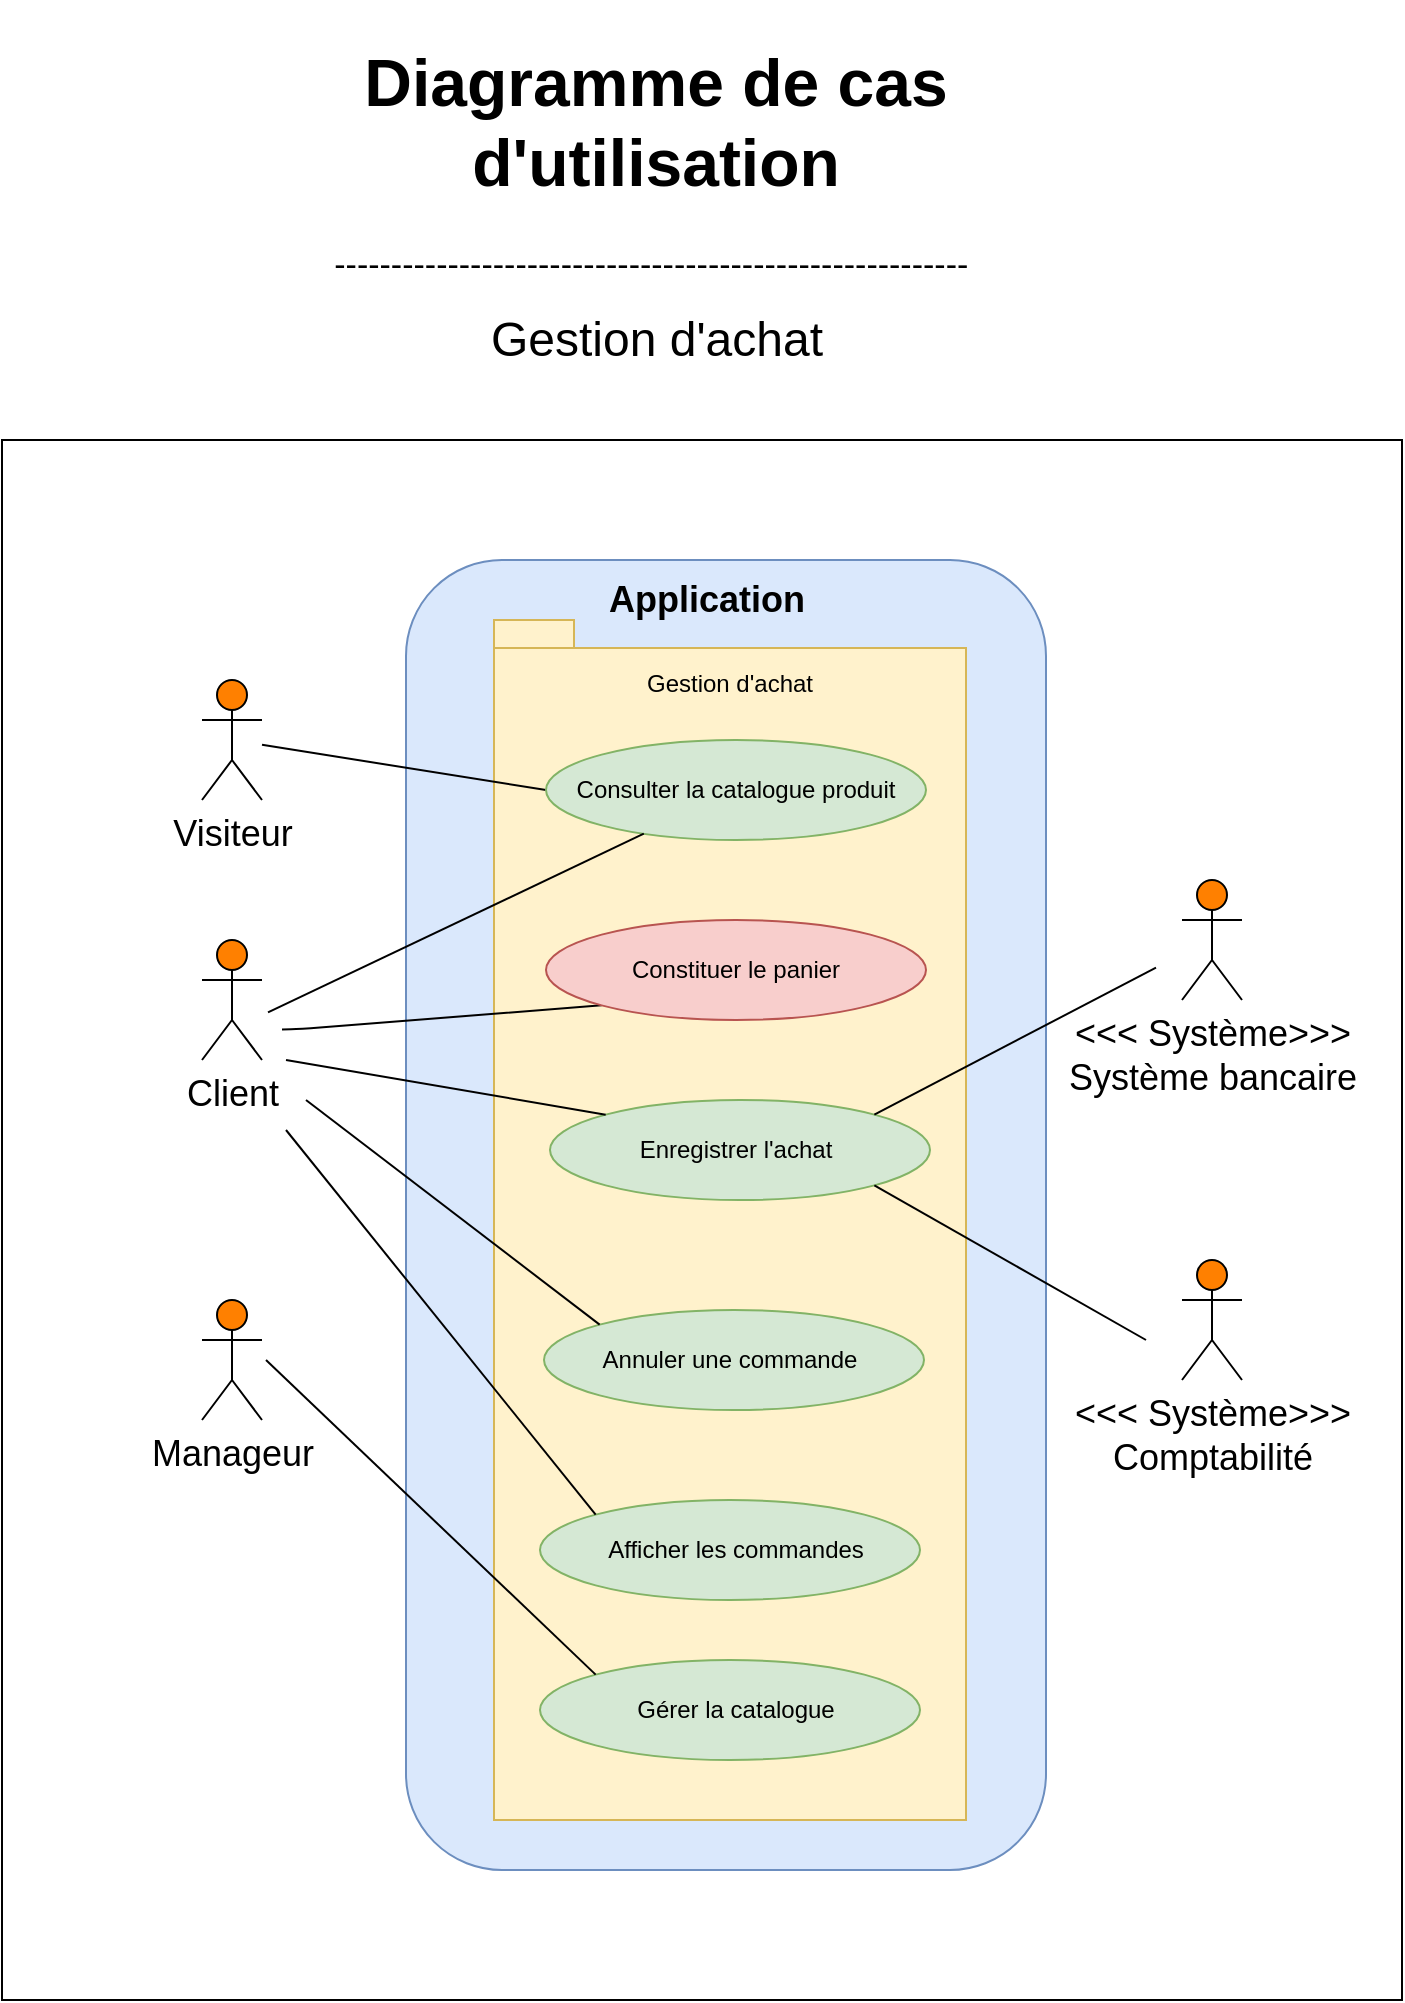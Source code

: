 <mxfile version="12.6.8" type="github" pages="5">
  <diagram id="Q4VnvSh6ajyP1y70Wybg" name="Gestion d&#39;achat">
    <mxGraphModel dx="786" dy="513" grid="1" gridSize="10" guides="1" tooltips="1" connect="1" arrows="1" fold="1" page="1" pageScale="1" pageWidth="827" pageHeight="1169" math="0" shadow="0">
      <root>
        <mxCell id="0"/>
        <mxCell id="1" parent="0"/>
        <mxCell id="QWDj1nxfprRpqqSH3ZDR-1" value="" style="whiteSpace=wrap;html=1;" parent="1" vertex="1">
          <mxGeometry x="68" y="250" width="700" height="780" as="geometry"/>
        </mxCell>
        <mxCell id="QWDj1nxfprRpqqSH3ZDR-2" value="&lt;h1 style=&quot;font-size: 33px&quot;&gt;Diagramme de cas d&#39;utilisation&lt;/h1&gt;&lt;span style=&quot;font-size: 17px&quot;&gt;--------------------------------------------------------&amp;nbsp;&lt;/span&gt;&lt;p style=&quot;font-size: 17px&quot;&gt;&amp;nbsp;&lt;/p&gt;" style="text;html=1;strokeColor=none;fillColor=none;spacing=5;spacingTop=-20;whiteSpace=wrap;overflow=hidden;rounded=0;align=center;" parent="1" vertex="1">
          <mxGeometry x="190" y="40" width="410" height="150" as="geometry"/>
        </mxCell>
        <mxCell id="QWDj1nxfprRpqqSH3ZDR-3" value="" style="rounded=1;whiteSpace=wrap;html=1;fillColor=#dae8fc;strokeColor=#6c8ebf;" parent="1" vertex="1">
          <mxGeometry x="270" y="310" width="320" height="655" as="geometry"/>
        </mxCell>
        <mxCell id="QWDj1nxfprRpqqSH3ZDR-4" value="Application&amp;nbsp;" style="text;html=1;strokeColor=none;fillColor=none;align=center;verticalAlign=middle;whiteSpace=wrap;rounded=0;fontSize=18;fontStyle=1;glass=0;gradientColor=none;" parent="1" vertex="1">
          <mxGeometry x="343" y="300" width="160" height="60" as="geometry"/>
        </mxCell>
        <mxCell id="QWDj1nxfprRpqqSH3ZDR-5" value="Visiteur" style="shape=umlActor;verticalLabelPosition=bottom;labelBackgroundColor=#ffffff;verticalAlign=top;html=1;outlineConnect=0;fontSize=18;fillColor=#FF8000;" parent="1" vertex="1">
          <mxGeometry x="168" y="370" width="30" height="60" as="geometry"/>
        </mxCell>
        <mxCell id="QWDj1nxfprRpqqSH3ZDR-6" value="Client" style="shape=umlActor;verticalLabelPosition=bottom;labelBackgroundColor=#ffffff;verticalAlign=top;html=1;outlineConnect=0;fontSize=18;fillColor=#FF8000;" parent="1" vertex="1">
          <mxGeometry x="168" y="500" width="30" height="60" as="geometry"/>
        </mxCell>
        <mxCell id="QWDj1nxfprRpqqSH3ZDR-9" value="Manageur" style="shape=umlActor;verticalLabelPosition=bottom;labelBackgroundColor=#ffffff;verticalAlign=top;html=1;outlineConnect=0;fontSize=18;fillColor=#FF8000;" parent="1" vertex="1">
          <mxGeometry x="168" y="680" width="30" height="60" as="geometry"/>
        </mxCell>
        <mxCell id="QWDj1nxfprRpqqSH3ZDR-30" value="&amp;lt;&amp;lt;&amp;lt; Système&amp;gt;&amp;gt;&amp;gt;&lt;br&gt;Système bancaire" style="shape=umlActor;verticalLabelPosition=bottom;labelBackgroundColor=#ffffff;verticalAlign=top;html=1;outlineConnect=0;fontSize=18;gradientColor=none;gradientDirection=north;fillColor=#FF8000;" parent="1" vertex="1">
          <mxGeometry x="658" y="470" width="30" height="60" as="geometry"/>
        </mxCell>
        <mxCell id="QWDj1nxfprRpqqSH3ZDR-31" value="&amp;lt;&amp;lt;&amp;lt; Système&amp;gt;&amp;gt;&amp;gt;&lt;br&gt;Comptabilité" style="shape=umlActor;verticalLabelPosition=bottom;labelBackgroundColor=#ffffff;verticalAlign=top;html=1;outlineConnect=0;fontSize=18;gradientColor=none;gradientDirection=north;fillColor=#FF8000;" parent="1" vertex="1">
          <mxGeometry x="658" y="660" width="30" height="60" as="geometry"/>
        </mxCell>
        <mxCell id="bGvTpOcmgWzEgEp-N8Zq-1" value="" style="shape=folder;fontStyle=1;spacingTop=10;tabWidth=40;tabHeight=14;tabPosition=left;html=1;fillColor=#fff2cc;strokeColor=#d6b656;" parent="1" vertex="1">
          <mxGeometry x="314" y="340" width="236" height="600" as="geometry"/>
        </mxCell>
        <mxCell id="gy7lW3POpjNdomU-dFTI-1" value="" style="endArrow=none;html=1;entryX=0;entryY=0.5;entryDx=0;entryDy=0;" parent="1" source="QWDj1nxfprRpqqSH3ZDR-5" target="vUm-j6URE58z15l5uwDP-5" edge="1">
          <mxGeometry width="50" height="50" relative="1" as="geometry">
            <mxPoint x="208" y="430" as="sourcePoint"/>
            <mxPoint x="108" y="1050" as="targetPoint"/>
          </mxGeometry>
        </mxCell>
        <mxCell id="vUm-j6URE58z15l5uwDP-2" value="Gestion d&#39;achat" style="text;html=1;strokeColor=none;fillColor=none;align=center;verticalAlign=middle;whiteSpace=wrap;rounded=0;" parent="1" vertex="1">
          <mxGeometry x="382" y="362" width="100" height="20" as="geometry"/>
        </mxCell>
        <mxCell id="vUm-j6URE58z15l5uwDP-5" value="" style="ellipse;whiteSpace=wrap;html=1;fillColor=#d5e8d4;strokeColor=#82b366;" parent="1" vertex="1">
          <mxGeometry x="340" y="400" width="190" height="50" as="geometry"/>
        </mxCell>
        <mxCell id="vUm-j6URE58z15l5uwDP-6" value="Consulter la catalogue produit" style="text;html=1;strokeColor=none;fillColor=none;align=center;verticalAlign=middle;whiteSpace=wrap;rounded=0;" parent="1" vertex="1">
          <mxGeometry x="330" y="415" width="210" height="20" as="geometry"/>
        </mxCell>
        <mxCell id="I_hh46oAvjUN_I0hhad0-1" value="" style="ellipse;whiteSpace=wrap;html=1;fillColor=#d5e8d4;strokeColor=#82b366;" parent="1" vertex="1">
          <mxGeometry x="342" y="580" width="190" height="50" as="geometry"/>
        </mxCell>
        <mxCell id="I_hh46oAvjUN_I0hhad0-2" value="Enregistrer l&#39;achat" style="text;html=1;strokeColor=none;fillColor=none;align=center;verticalAlign=middle;whiteSpace=wrap;rounded=0;" parent="1" vertex="1">
          <mxGeometry x="330" y="595" width="210" height="20" as="geometry"/>
        </mxCell>
        <mxCell id="I_hh46oAvjUN_I0hhad0-3" value="" style="endArrow=none;html=1;" parent="1" target="vUm-j6URE58z15l5uwDP-5" edge="1">
          <mxGeometry width="50" height="50" relative="1" as="geometry">
            <mxPoint x="201" y="536.21" as="sourcePoint"/>
            <mxPoint x="343" y="595" as="targetPoint"/>
          </mxGeometry>
        </mxCell>
        <mxCell id="I_hh46oAvjUN_I0hhad0-4" value="" style="endArrow=none;html=1;entryX=0;entryY=0.5;entryDx=0;entryDy=0;exitX=1;exitY=0;exitDx=0;exitDy=0;" parent="1" source="I_hh46oAvjUN_I0hhad0-1" edge="1">
          <mxGeometry width="50" height="50" relative="1" as="geometry">
            <mxPoint x="503" y="455.0" as="sourcePoint"/>
            <mxPoint x="645" y="513.79" as="targetPoint"/>
          </mxGeometry>
        </mxCell>
        <mxCell id="I_hh46oAvjUN_I0hhad0-5" value="" style="endArrow=none;html=1;entryX=0;entryY=0;entryDx=0;entryDy=0;" parent="1" target="I_hh46oAvjUN_I0hhad0-1" edge="1">
          <mxGeometry width="50" height="50" relative="1" as="geometry">
            <mxPoint x="210" y="560" as="sourcePoint"/>
            <mxPoint x="382.755" y="493.886" as="targetPoint"/>
          </mxGeometry>
        </mxCell>
        <mxCell id="I_hh46oAvjUN_I0hhad0-6" value="" style="ellipse;whiteSpace=wrap;html=1;fillColor=#d5e8d4;strokeColor=#82b366;" parent="1" vertex="1">
          <mxGeometry x="337" y="860" width="190" height="50" as="geometry"/>
        </mxCell>
        <mxCell id="I_hh46oAvjUN_I0hhad0-7" value="Gérer la catalogue" style="text;html=1;strokeColor=none;fillColor=none;align=center;verticalAlign=middle;whiteSpace=wrap;rounded=0;" parent="1" vertex="1">
          <mxGeometry x="330" y="875" width="210" height="20" as="geometry"/>
        </mxCell>
        <mxCell id="I_hh46oAvjUN_I0hhad0-8" value="" style="endArrow=none;html=1;entryX=0;entryY=0;entryDx=0;entryDy=0;" parent="1" target="I_hh46oAvjUN_I0hhad0-6" edge="1">
          <mxGeometry width="50" height="50" relative="1" as="geometry">
            <mxPoint x="200" y="710" as="sourcePoint"/>
            <mxPoint x="337.005" y="737.322" as="targetPoint"/>
          </mxGeometry>
        </mxCell>
        <mxCell id="I_hh46oAvjUN_I0hhad0-9" value="" style="endArrow=none;html=1;exitX=1;exitY=1;exitDx=0;exitDy=0;" parent="1" source="I_hh46oAvjUN_I0hhad0-1" edge="1">
          <mxGeometry width="50" height="50" relative="1" as="geometry">
            <mxPoint x="509.175" y="597.322" as="sourcePoint"/>
            <mxPoint x="640" y="700" as="targetPoint"/>
          </mxGeometry>
        </mxCell>
        <mxCell id="r3toIV_oCMHo1dfmNF1c-3" value="" style="endArrow=none;html=1;entryX=0;entryY=1;entryDx=0;entryDy=0;" parent="1" target="43fGHOJcIuJRuDEXYhk--1" edge="1">
          <mxGeometry width="50" height="50" relative="1" as="geometry">
            <mxPoint x="208" y="544.71" as="sourcePoint"/>
            <mxPoint x="337" y="544.5" as="targetPoint"/>
            <Array as="points">
              <mxPoint x="217" y="544.5"/>
            </Array>
          </mxGeometry>
        </mxCell>
        <mxCell id="r3toIV_oCMHo1dfmNF1c-4" value="" style="ellipse;whiteSpace=wrap;html=1;fillColor=#d5e8d4;strokeColor=#82b366;" parent="1" vertex="1">
          <mxGeometry x="339" y="685" width="190" height="50" as="geometry"/>
        </mxCell>
        <mxCell id="r3toIV_oCMHo1dfmNF1c-5" value="Annuler une commande" style="text;html=1;strokeColor=none;fillColor=none;align=center;verticalAlign=middle;whiteSpace=wrap;rounded=0;" parent="1" vertex="1">
          <mxGeometry x="327" y="700" width="210" height="20" as="geometry"/>
        </mxCell>
        <mxCell id="r3toIV_oCMHo1dfmNF1c-6" value="" style="endArrow=none;html=1;entryX=0;entryY=0;entryDx=0;entryDy=0;" parent="1" target="r3toIV_oCMHo1dfmNF1c-4" edge="1">
          <mxGeometry width="50" height="50" relative="1" as="geometry">
            <mxPoint x="220" y="580" as="sourcePoint"/>
            <mxPoint x="374.825" y="627.322" as="targetPoint"/>
          </mxGeometry>
        </mxCell>
        <mxCell id="43fGHOJcIuJRuDEXYhk--1" value="" style="ellipse;whiteSpace=wrap;html=1;fillColor=#f8cecc;strokeColor=#b85450;" parent="1" vertex="1">
          <mxGeometry x="340" y="490" width="190" height="50" as="geometry"/>
        </mxCell>
        <mxCell id="43fGHOJcIuJRuDEXYhk--2" value="Constituer le panier" style="text;html=1;strokeColor=none;fillColor=none;align=center;verticalAlign=middle;whiteSpace=wrap;rounded=0;" parent="1" vertex="1">
          <mxGeometry x="330" y="505" width="210" height="20" as="geometry"/>
        </mxCell>
        <mxCell id="M3jOgyaK53UaTkVH63Le-1" value="" style="ellipse;whiteSpace=wrap;html=1;fillColor=#d5e8d4;strokeColor=#82b366;" parent="1" vertex="1">
          <mxGeometry x="337" y="780" width="190" height="50" as="geometry"/>
        </mxCell>
        <mxCell id="M3jOgyaK53UaTkVH63Le-2" value="Afficher les commandes" style="text;html=1;strokeColor=none;fillColor=none;align=center;verticalAlign=middle;whiteSpace=wrap;rounded=0;" parent="1" vertex="1">
          <mxGeometry x="330" y="795" width="210" height="20" as="geometry"/>
        </mxCell>
        <mxCell id="M3jOgyaK53UaTkVH63Le-3" value="" style="endArrow=none;html=1;entryX=0;entryY=0;entryDx=0;entryDy=0;" parent="1" target="M3jOgyaK53UaTkVH63Le-1" edge="1">
          <mxGeometry width="50" height="50" relative="1" as="geometry">
            <mxPoint x="210" y="595" as="sourcePoint"/>
            <mxPoint x="355.825" y="742.322" as="targetPoint"/>
          </mxGeometry>
        </mxCell>
        <mxCell id="oxvTJIU8UsC93sXLGyZz-1" value="Gestion d&#39;achat" style="text;html=1;strokeColor=none;fillColor=none;align=center;verticalAlign=middle;whiteSpace=wrap;rounded=0;fontSize=24;" parent="1" vertex="1">
          <mxGeometry x="240.5" y="190" width="309" height="20" as="geometry"/>
        </mxCell>
      </root>
    </mxGraphModel>
  </diagram>
  <diagram name="Gestion de production" id="fgTAtfgwFq6CUhq8dnCs">
    <mxGraphModel dx="786" dy="513" grid="1" gridSize="10" guides="1" tooltips="1" connect="1" arrows="1" fold="1" page="1" pageScale="1" pageWidth="827" pageHeight="1169" math="0" shadow="0">
      <root>
        <mxCell id="d8JkluKaq2D7Z7kEgQlh-0"/>
        <mxCell id="d8JkluKaq2D7Z7kEgQlh-1" parent="d8JkluKaq2D7Z7kEgQlh-0"/>
        <mxCell id="d8JkluKaq2D7Z7kEgQlh-2" value="" style="whiteSpace=wrap;html=1;" parent="d8JkluKaq2D7Z7kEgQlh-1" vertex="1">
          <mxGeometry x="68" y="250" width="700" height="780" as="geometry"/>
        </mxCell>
        <mxCell id="d8JkluKaq2D7Z7kEgQlh-3" value="&lt;h1 style=&quot;font-size: 33px&quot;&gt;Diagramme de cas d&#39;utilisation&lt;/h1&gt;&lt;p style=&quot;font-size: 17px&quot;&gt;--------------------------------------------------------&amp;nbsp;&lt;/p&gt;" style="text;html=1;strokeColor=none;fillColor=none;spacing=5;spacingTop=-20;whiteSpace=wrap;overflow=hidden;rounded=0;align=center;" parent="d8JkluKaq2D7Z7kEgQlh-1" vertex="1">
          <mxGeometry x="190" y="40" width="410" height="150" as="geometry"/>
        </mxCell>
        <mxCell id="d8JkluKaq2D7Z7kEgQlh-4" value="" style="rounded=1;whiteSpace=wrap;html=1;fillColor=#dae8fc;strokeColor=#6c8ebf;" parent="d8JkluKaq2D7Z7kEgQlh-1" vertex="1">
          <mxGeometry x="270" y="310" width="320" height="655" as="geometry"/>
        </mxCell>
        <mxCell id="d8JkluKaq2D7Z7kEgQlh-5" value="Application&amp;nbsp;" style="text;html=1;strokeColor=none;fillColor=none;align=center;verticalAlign=middle;whiteSpace=wrap;rounded=0;fontSize=18;fontStyle=1;glass=0;gradientColor=none;" parent="d8JkluKaq2D7Z7kEgQlh-1" vertex="1">
          <mxGeometry x="343" y="300" width="160" height="60" as="geometry"/>
        </mxCell>
        <mxCell id="d8JkluKaq2D7Z7kEgQlh-6" value="Pizzaiolo" style="shape=umlActor;verticalLabelPosition=bottom;labelBackgroundColor=#ffffff;verticalAlign=top;html=1;outlineConnect=0;fontSize=18;fillColor=#FF8000;" parent="d8JkluKaq2D7Z7kEgQlh-1" vertex="1">
          <mxGeometry x="168" y="370" width="30" height="60" as="geometry"/>
        </mxCell>
        <mxCell id="d8JkluKaq2D7Z7kEgQlh-7" value="Manageur" style="shape=umlActor;verticalLabelPosition=bottom;labelBackgroundColor=#ffffff;verticalAlign=top;html=1;outlineConnect=0;fontSize=18;fillColor=#FF8000;" parent="d8JkluKaq2D7Z7kEgQlh-1" vertex="1">
          <mxGeometry x="168" y="500" width="30" height="60" as="geometry"/>
        </mxCell>
        <mxCell id="d8JkluKaq2D7Z7kEgQlh-15" value="" style="shape=folder;fontStyle=1;spacingTop=10;tabWidth=40;tabHeight=14;tabPosition=left;html=1;fillColor=#fff2cc;strokeColor=#d6b656;" parent="d8JkluKaq2D7Z7kEgQlh-1" vertex="1">
          <mxGeometry x="314" y="340" width="236" height="600" as="geometry"/>
        </mxCell>
        <mxCell id="d8JkluKaq2D7Z7kEgQlh-16" value="" style="endArrow=none;html=1;entryX=0;entryY=0.5;entryDx=0;entryDy=0;" parent="d8JkluKaq2D7Z7kEgQlh-1" source="d8JkluKaq2D7Z7kEgQlh-6" target="d8JkluKaq2D7Z7kEgQlh-18" edge="1">
          <mxGeometry width="50" height="50" relative="1" as="geometry">
            <mxPoint x="208" y="430" as="sourcePoint"/>
            <mxPoint x="108" y="1050" as="targetPoint"/>
          </mxGeometry>
        </mxCell>
        <mxCell id="d8JkluKaq2D7Z7kEgQlh-17" value="Gestion de production" style="text;html=1;strokeColor=none;fillColor=none;align=center;verticalAlign=middle;whiteSpace=wrap;rounded=0;" parent="d8JkluKaq2D7Z7kEgQlh-1" vertex="1">
          <mxGeometry x="371" y="360" width="128" height="20" as="geometry"/>
        </mxCell>
        <mxCell id="d8JkluKaq2D7Z7kEgQlh-18" value="" style="ellipse;whiteSpace=wrap;html=1;fillColor=#d5e8d4;strokeColor=#82b366;" parent="d8JkluKaq2D7Z7kEgQlh-1" vertex="1">
          <mxGeometry x="340" y="440" width="190" height="50" as="geometry"/>
        </mxCell>
        <mxCell id="d8JkluKaq2D7Z7kEgQlh-19" value="Se rapeller des ingrédients" style="text;html=1;strokeColor=none;fillColor=none;align=center;verticalAlign=middle;whiteSpace=wrap;rounded=0;" parent="d8JkluKaq2D7Z7kEgQlh-1" vertex="1">
          <mxGeometry x="330" y="455" width="210" height="20" as="geometry"/>
        </mxCell>
        <mxCell id="d8JkluKaq2D7Z7kEgQlh-20" value="" style="ellipse;whiteSpace=wrap;html=1;fillColor=#d5e8d4;strokeColor=#82b366;" parent="d8JkluKaq2D7Z7kEgQlh-1" vertex="1">
          <mxGeometry x="337" y="580" width="190" height="50" as="geometry"/>
        </mxCell>
        <mxCell id="d8JkluKaq2D7Z7kEgQlh-21" value="&amp;nbsp;Mettre à jour en statut:&lt;br&gt;&quot;En préparation&quot;" style="text;html=1;strokeColor=none;fillColor=none;align=center;verticalAlign=middle;whiteSpace=wrap;rounded=0;" parent="d8JkluKaq2D7Z7kEgQlh-1" vertex="1">
          <mxGeometry x="330" y="595" width="210" height="20" as="geometry"/>
        </mxCell>
        <mxCell id="EaD-doI5XmKmRAlk7yoj-0" value="Gestion de production" style="text;html=1;strokeColor=none;fillColor=none;align=center;verticalAlign=middle;whiteSpace=wrap;rounded=0;fontSize=24;" parent="d8JkluKaq2D7Z7kEgQlh-1" vertex="1">
          <mxGeometry x="240.5" y="190" width="309" height="20" as="geometry"/>
        </mxCell>
        <mxCell id="EaD-doI5XmKmRAlk7yoj-3" value="" style="endArrow=none;html=1;entryX=0;entryY=0;entryDx=0;entryDy=0;" parent="d8JkluKaq2D7Z7kEgQlh-1" target="d8JkluKaq2D7Z7kEgQlh-20" edge="1">
          <mxGeometry width="50" height="50" relative="1" as="geometry">
            <mxPoint x="220" y="430" as="sourcePoint"/>
            <mxPoint x="350" y="475" as="targetPoint"/>
          </mxGeometry>
        </mxCell>
        <mxCell id="EaD-doI5XmKmRAlk7yoj-10" value="" style="ellipse;whiteSpace=wrap;html=1;fillColor=#d5e8d4;strokeColor=#82b366;" parent="d8JkluKaq2D7Z7kEgQlh-1" vertex="1">
          <mxGeometry x="335" y="720" width="190" height="50" as="geometry"/>
        </mxCell>
        <mxCell id="dQtpfqNL97VUEAJI0ixf-0" value="Suivre les commandes" style="text;html=1;strokeColor=none;fillColor=none;align=center;verticalAlign=middle;whiteSpace=wrap;rounded=0;" parent="d8JkluKaq2D7Z7kEgQlh-1" vertex="1">
          <mxGeometry x="325" y="735" width="210" height="20" as="geometry"/>
        </mxCell>
        <mxCell id="dQtpfqNL97VUEAJI0ixf-1" value="" style="endArrow=none;html=1;entryX=0;entryY=0;entryDx=0;entryDy=0;" parent="d8JkluKaq2D7Z7kEgQlh-1" target="EaD-doI5XmKmRAlk7yoj-10" edge="1">
          <mxGeometry width="50" height="50" relative="1" as="geometry">
            <mxPoint x="208" y="550.0" as="sourcePoint"/>
            <mxPoint x="350" y="608.79" as="targetPoint"/>
          </mxGeometry>
        </mxCell>
      </root>
    </mxGraphModel>
  </diagram>
  <diagram name="Gestion de livraison" id="UV4tbAQiBesQI6crcTb9">
    <mxGraphModel dx="786" dy="513" grid="1" gridSize="10" guides="1" tooltips="1" connect="1" arrows="1" fold="1" page="1" pageScale="1" pageWidth="827" pageHeight="1169" math="0" shadow="0">
      <root>
        <mxCell id="ykpp0NAtl0xC6Hz3AZJ0-0"/>
        <mxCell id="ykpp0NAtl0xC6Hz3AZJ0-1" parent="ykpp0NAtl0xC6Hz3AZJ0-0"/>
        <mxCell id="ykpp0NAtl0xC6Hz3AZJ0-2" value="" style="whiteSpace=wrap;html=1;" parent="ykpp0NAtl0xC6Hz3AZJ0-1" vertex="1">
          <mxGeometry x="68" y="250" width="700" height="780" as="geometry"/>
        </mxCell>
        <mxCell id="ykpp0NAtl0xC6Hz3AZJ0-3" value="&lt;h1 style=&quot;font-size: 33px&quot;&gt;Diagramme de cas d&#39;utilisation&lt;/h1&gt;&lt;p style=&quot;font-size: 17px&quot;&gt;--------------------------------------------------------&amp;nbsp;&lt;/p&gt;" style="text;html=1;strokeColor=none;fillColor=none;spacing=5;spacingTop=-20;whiteSpace=wrap;overflow=hidden;rounded=0;align=center;" parent="ykpp0NAtl0xC6Hz3AZJ0-1" vertex="1">
          <mxGeometry x="190" y="40" width="410" height="150" as="geometry"/>
        </mxCell>
        <mxCell id="ykpp0NAtl0xC6Hz3AZJ0-4" value="" style="rounded=1;whiteSpace=wrap;html=1;fillColor=#dae8fc;strokeColor=#6c8ebf;" parent="ykpp0NAtl0xC6Hz3AZJ0-1" vertex="1">
          <mxGeometry x="270" y="310" width="320" height="655" as="geometry"/>
        </mxCell>
        <mxCell id="ykpp0NAtl0xC6Hz3AZJ0-5" value="Application&amp;nbsp;" style="text;html=1;strokeColor=none;fillColor=none;align=center;verticalAlign=middle;whiteSpace=wrap;rounded=0;fontSize=18;fontStyle=1;glass=0;gradientColor=none;" parent="ykpp0NAtl0xC6Hz3AZJ0-1" vertex="1">
          <mxGeometry x="343" y="300" width="160" height="60" as="geometry"/>
        </mxCell>
        <mxCell id="ykpp0NAtl0xC6Hz3AZJ0-6" value="Livreur" style="shape=umlActor;verticalLabelPosition=bottom;labelBackgroundColor=#ffffff;verticalAlign=top;html=1;outlineConnect=0;fontSize=18;fillColor=#FF8000;" parent="ykpp0NAtl0xC6Hz3AZJ0-1" vertex="1">
          <mxGeometry x="168" y="370" width="30" height="60" as="geometry"/>
        </mxCell>
        <mxCell id="ykpp0NAtl0xC6Hz3AZJ0-7" value="Manageur" style="shape=umlActor;verticalLabelPosition=bottom;labelBackgroundColor=#ffffff;verticalAlign=top;html=1;outlineConnect=0;fontSize=18;fillColor=#FF8000;" parent="ykpp0NAtl0xC6Hz3AZJ0-1" vertex="1">
          <mxGeometry x="168" y="660" width="30" height="60" as="geometry"/>
        </mxCell>
        <mxCell id="ykpp0NAtl0xC6Hz3AZJ0-12" value="" style="shape=folder;fontStyle=1;spacingTop=10;tabWidth=40;tabHeight=14;tabPosition=left;html=1;fillColor=#fff2cc;strokeColor=#d6b656;" parent="ykpp0NAtl0xC6Hz3AZJ0-1" vertex="1">
          <mxGeometry x="314" y="340" width="236" height="600" as="geometry"/>
        </mxCell>
        <mxCell id="ykpp0NAtl0xC6Hz3AZJ0-13" value="" style="endArrow=none;html=1;entryX=0;entryY=0.5;entryDx=0;entryDy=0;" parent="ykpp0NAtl0xC6Hz3AZJ0-1" source="ykpp0NAtl0xC6Hz3AZJ0-6" target="ykpp0NAtl0xC6Hz3AZJ0-15" edge="1">
          <mxGeometry width="50" height="50" relative="1" as="geometry">
            <mxPoint x="208" y="430" as="sourcePoint"/>
            <mxPoint x="108" y="1050" as="targetPoint"/>
          </mxGeometry>
        </mxCell>
        <mxCell id="ykpp0NAtl0xC6Hz3AZJ0-14" value="Gestion de la livraison" style="text;html=1;strokeColor=none;fillColor=none;align=center;verticalAlign=middle;whiteSpace=wrap;rounded=0;" parent="ykpp0NAtl0xC6Hz3AZJ0-1" vertex="1">
          <mxGeometry x="371" y="360" width="128" height="20" as="geometry"/>
        </mxCell>
        <mxCell id="ykpp0NAtl0xC6Hz3AZJ0-15" value="" style="ellipse;whiteSpace=wrap;html=1;fillColor=#d5e8d4;strokeColor=#82b366;" parent="ykpp0NAtl0xC6Hz3AZJ0-1" vertex="1">
          <mxGeometry x="340" y="440" width="190" height="50" as="geometry"/>
        </mxCell>
        <mxCell id="ykpp0NAtl0xC6Hz3AZJ0-16" value="visualiser le bon de commande" style="text;html=1;strokeColor=none;fillColor=none;align=center;verticalAlign=middle;whiteSpace=wrap;rounded=0;" parent="ykpp0NAtl0xC6Hz3AZJ0-1" vertex="1">
          <mxGeometry x="330" y="455" width="210" height="20" as="geometry"/>
        </mxCell>
        <mxCell id="ykpp0NAtl0xC6Hz3AZJ0-17" value="" style="ellipse;whiteSpace=wrap;html=1;fillColor=#d5e8d4;strokeColor=#82b366;" parent="ykpp0NAtl0xC6Hz3AZJ0-1" vertex="1">
          <mxGeometry x="337" y="580" width="190" height="50" as="geometry"/>
        </mxCell>
        <mxCell id="ykpp0NAtl0xC6Hz3AZJ0-18" value="Mettre à jour en statut:&lt;br&gt;&quot;En livraison&quot;" style="text;html=1;strokeColor=none;fillColor=none;align=center;verticalAlign=middle;whiteSpace=wrap;rounded=0;" parent="ykpp0NAtl0xC6Hz3AZJ0-1" vertex="1">
          <mxGeometry x="330" y="595" width="210" height="20" as="geometry"/>
        </mxCell>
        <mxCell id="ykpp0NAtl0xC6Hz3AZJ0-19" value="Gestion de la livraison" style="text;html=1;strokeColor=none;fillColor=none;align=center;verticalAlign=middle;whiteSpace=wrap;rounded=0;fontSize=24;" parent="ykpp0NAtl0xC6Hz3AZJ0-1" vertex="1">
          <mxGeometry x="240.5" y="190" width="309" height="20" as="geometry"/>
        </mxCell>
        <mxCell id="ykpp0NAtl0xC6Hz3AZJ0-20" value="" style="endArrow=none;html=1;entryX=0;entryY=0;entryDx=0;entryDy=0;" parent="ykpp0NAtl0xC6Hz3AZJ0-1" target="ykpp0NAtl0xC6Hz3AZJ0-17" edge="1">
          <mxGeometry width="50" height="50" relative="1" as="geometry">
            <mxPoint x="220" y="430" as="sourcePoint"/>
            <mxPoint x="350" y="475" as="targetPoint"/>
          </mxGeometry>
        </mxCell>
        <mxCell id="ykpp0NAtl0xC6Hz3AZJ0-21" value="" style="ellipse;whiteSpace=wrap;html=1;fillColor=#d5e8d4;strokeColor=#82b366;" parent="ykpp0NAtl0xC6Hz3AZJ0-1" vertex="1">
          <mxGeometry x="335" y="720" width="190" height="50" as="geometry"/>
        </mxCell>
        <mxCell id="psMO7LkNplvlpqfrgpkt-0" value="Suivie de livraison" style="text;html=1;strokeColor=none;fillColor=none;align=center;verticalAlign=middle;whiteSpace=wrap;rounded=0;" parent="ykpp0NAtl0xC6Hz3AZJ0-1" vertex="1">
          <mxGeometry x="325" y="735" width="210" height="20" as="geometry"/>
        </mxCell>
        <mxCell id="psMO7LkNplvlpqfrgpkt-2" value="" style="endArrow=none;html=1;entryX=0;entryY=0;entryDx=0;entryDy=0;" parent="ykpp0NAtl0xC6Hz3AZJ0-1" target="ykpp0NAtl0xC6Hz3AZJ0-21" edge="1">
          <mxGeometry width="50" height="50" relative="1" as="geometry">
            <mxPoint x="208" y="696.21" as="sourcePoint"/>
            <mxPoint x="350" y="755" as="targetPoint"/>
          </mxGeometry>
        </mxCell>
      </root>
    </mxGraphModel>
  </diagram>
  <diagram name="Gestion du stock" id="JWaZh6eXskdz8pbeTX37">
    <mxGraphModel dx="786" dy="513" grid="1" gridSize="10" guides="1" tooltips="1" connect="1" arrows="1" fold="1" page="1" pageScale="1" pageWidth="827" pageHeight="1169" math="0" shadow="0">
      <root>
        <mxCell id="oeW2WJHK5YeV3AvNNdEJ-0"/>
        <mxCell id="oeW2WJHK5YeV3AvNNdEJ-1" parent="oeW2WJHK5YeV3AvNNdEJ-0"/>
        <mxCell id="oeW2WJHK5YeV3AvNNdEJ-2" value="" style="whiteSpace=wrap;html=1;" parent="oeW2WJHK5YeV3AvNNdEJ-1" vertex="1">
          <mxGeometry x="68" y="250" width="700" height="780" as="geometry"/>
        </mxCell>
        <mxCell id="oeW2WJHK5YeV3AvNNdEJ-3" value="&lt;h1 style=&quot;font-size: 33px&quot;&gt;Diagramme de cas d&#39;utilisation&lt;/h1&gt;&lt;p style=&quot;font-size: 17px&quot;&gt;--------------------------------------------------------&amp;nbsp;&lt;/p&gt;" style="text;html=1;strokeColor=none;fillColor=none;spacing=5;spacingTop=-20;whiteSpace=wrap;overflow=hidden;rounded=0;align=center;" parent="oeW2WJHK5YeV3AvNNdEJ-1" vertex="1">
          <mxGeometry x="190" y="40" width="410" height="150" as="geometry"/>
        </mxCell>
        <mxCell id="oeW2WJHK5YeV3AvNNdEJ-4" value="" style="rounded=1;whiteSpace=wrap;html=1;fillColor=#dae8fc;strokeColor=#6c8ebf;" parent="oeW2WJHK5YeV3AvNNdEJ-1" vertex="1">
          <mxGeometry x="270" y="310" width="320" height="655" as="geometry"/>
        </mxCell>
        <mxCell id="oeW2WJHK5YeV3AvNNdEJ-5" value="Application&amp;nbsp;" style="text;html=1;strokeColor=none;fillColor=none;align=center;verticalAlign=middle;whiteSpace=wrap;rounded=0;fontSize=18;fontStyle=1;glass=0;gradientColor=none;" parent="oeW2WJHK5YeV3AvNNdEJ-1" vertex="1">
          <mxGeometry x="343" y="300" width="160" height="60" as="geometry"/>
        </mxCell>
        <mxCell id="oeW2WJHK5YeV3AvNNdEJ-7" value="Manageur" style="shape=umlActor;verticalLabelPosition=bottom;labelBackgroundColor=#ffffff;verticalAlign=top;html=1;outlineConnect=0;fontSize=18;fillColor=#FF8000;" parent="oeW2WJHK5YeV3AvNNdEJ-1" vertex="1">
          <mxGeometry x="168" y="630" width="30" height="60" as="geometry"/>
        </mxCell>
        <mxCell id="oeW2WJHK5YeV3AvNNdEJ-12" value="" style="shape=folder;fontStyle=1;spacingTop=10;tabWidth=40;tabHeight=14;tabPosition=left;html=1;fillColor=#fff2cc;strokeColor=#d6b656;" parent="oeW2WJHK5YeV3AvNNdEJ-1" vertex="1">
          <mxGeometry x="314" y="340" width="236" height="600" as="geometry"/>
        </mxCell>
        <mxCell id="oeW2WJHK5YeV3AvNNdEJ-13" value="" style="endArrow=none;html=1;entryX=0.5;entryY=1;entryDx=0;entryDy=0;" parent="oeW2WJHK5YeV3AvNNdEJ-1" target="oeW2WJHK5YeV3AvNNdEJ-15" edge="1">
          <mxGeometry width="50" height="50" relative="1" as="geometry">
            <mxPoint x="210" y="630" as="sourcePoint"/>
            <mxPoint x="108" y="1050" as="targetPoint"/>
          </mxGeometry>
        </mxCell>
        <mxCell id="oeW2WJHK5YeV3AvNNdEJ-14" value="Gestion du stock" style="text;html=1;strokeColor=none;fillColor=none;align=center;verticalAlign=middle;whiteSpace=wrap;rounded=0;" parent="oeW2WJHK5YeV3AvNNdEJ-1" vertex="1">
          <mxGeometry x="371" y="360" width="128" height="20" as="geometry"/>
        </mxCell>
        <mxCell id="oeW2WJHK5YeV3AvNNdEJ-15" value="" style="ellipse;whiteSpace=wrap;html=1;fillColor=#d5e8d4;strokeColor=#82b366;" parent="oeW2WJHK5YeV3AvNNdEJ-1" vertex="1">
          <mxGeometry x="340" y="440" width="190" height="50" as="geometry"/>
        </mxCell>
        <mxCell id="oeW2WJHK5YeV3AvNNdEJ-16" value="Alimenter du stock" style="text;html=1;strokeColor=none;fillColor=none;align=center;verticalAlign=middle;whiteSpace=wrap;rounded=0;" parent="oeW2WJHK5YeV3AvNNdEJ-1" vertex="1">
          <mxGeometry x="330" y="455" width="210" height="20" as="geometry"/>
        </mxCell>
        <mxCell id="oeW2WJHK5YeV3AvNNdEJ-17" value="" style="ellipse;whiteSpace=wrap;html=1;fillColor=#d5e8d4;strokeColor=#82b366;" parent="oeW2WJHK5YeV3AvNNdEJ-1" vertex="1">
          <mxGeometry x="334" y="615" width="190" height="50" as="geometry"/>
        </mxCell>
        <mxCell id="oeW2WJHK5YeV3AvNNdEJ-18" value="Suivre le stock" style="text;html=1;strokeColor=none;fillColor=none;align=center;verticalAlign=middle;whiteSpace=wrap;rounded=0;" parent="oeW2WJHK5YeV3AvNNdEJ-1" vertex="1">
          <mxGeometry x="327" y="630" width="210" height="20" as="geometry"/>
        </mxCell>
        <mxCell id="oeW2WJHK5YeV3AvNNdEJ-19" value="Gestion du stock" style="text;html=1;strokeColor=none;fillColor=none;align=center;verticalAlign=middle;whiteSpace=wrap;rounded=0;fontSize=24;" parent="oeW2WJHK5YeV3AvNNdEJ-1" vertex="1">
          <mxGeometry x="240.5" y="190" width="309" height="20" as="geometry"/>
        </mxCell>
        <mxCell id="oeW2WJHK5YeV3AvNNdEJ-20" value="" style="endArrow=none;html=1;entryX=0;entryY=1;entryDx=0;entryDy=0;" parent="oeW2WJHK5YeV3AvNNdEJ-1" target="oeW2WJHK5YeV3AvNNdEJ-17" edge="1">
          <mxGeometry width="50" height="50" relative="1" as="geometry">
            <mxPoint x="220" y="680" as="sourcePoint"/>
            <mxPoint x="350" y="475" as="targetPoint"/>
          </mxGeometry>
        </mxCell>
        <mxCell id="N0NPlHlQKXvKclHoLQzA-0" value="Pizzaiolo" style="shape=umlActor;verticalLabelPosition=bottom;labelBackgroundColor=#ffffff;verticalAlign=top;html=1;outlineConnect=0;fontSize=18;fillColor=#FF8000;" vertex="1" parent="oeW2WJHK5YeV3AvNNdEJ-1">
          <mxGeometry x="168" y="370" width="30" height="60" as="geometry"/>
        </mxCell>
        <mxCell id="N0NPlHlQKXvKclHoLQzA-1" value="" style="endArrow=none;html=1;entryX=0.5;entryY=0;entryDx=0;entryDy=0;" edge="1" parent="oeW2WJHK5YeV3AvNNdEJ-1" target="oeW2WJHK5YeV3AvNNdEJ-17">
          <mxGeometry width="50" height="50" relative="1" as="geometry">
            <mxPoint x="200" y="400" as="sourcePoint"/>
            <mxPoint x="445" y="500" as="targetPoint"/>
          </mxGeometry>
        </mxCell>
      </root>
    </mxGraphModel>
  </diagram>
  <diagram name="Gestion administratif" id="rRehOYVIAS-8zVhQlF0F">
    <mxGraphModel dx="786" dy="513" grid="1" gridSize="10" guides="1" tooltips="1" connect="1" arrows="1" fold="1" page="1" pageScale="1" pageWidth="827" pageHeight="1169" math="0" shadow="0">
      <root>
        <mxCell id="U6vREV46XX1YVJ7H_j0c-0"/>
        <mxCell id="U6vREV46XX1YVJ7H_j0c-1" parent="U6vREV46XX1YVJ7H_j0c-0"/>
        <mxCell id="U6vREV46XX1YVJ7H_j0c-2" value="" style="whiteSpace=wrap;html=1;" parent="U6vREV46XX1YVJ7H_j0c-1" vertex="1">
          <mxGeometry x="68" y="250" width="700" height="780" as="geometry"/>
        </mxCell>
        <mxCell id="U6vREV46XX1YVJ7H_j0c-3" value="&lt;h1 style=&quot;font-size: 33px&quot;&gt;Diagramme de cas d&#39;utilisation&lt;/h1&gt;&lt;p style=&quot;font-size: 17px&quot;&gt;--------------------------------------------------------&amp;nbsp;&lt;/p&gt;" style="text;html=1;strokeColor=none;fillColor=none;spacing=5;spacingTop=-20;whiteSpace=wrap;overflow=hidden;rounded=0;align=center;" parent="U6vREV46XX1YVJ7H_j0c-1" vertex="1">
          <mxGeometry x="190" y="40" width="410" height="150" as="geometry"/>
        </mxCell>
        <mxCell id="U6vREV46XX1YVJ7H_j0c-4" value="" style="rounded=1;whiteSpace=wrap;html=1;fillColor=#dae8fc;strokeColor=#6c8ebf;" parent="U6vREV46XX1YVJ7H_j0c-1" vertex="1">
          <mxGeometry x="270" y="310" width="320" height="655" as="geometry"/>
        </mxCell>
        <mxCell id="U6vREV46XX1YVJ7H_j0c-5" value="Application&amp;nbsp;" style="text;html=1;strokeColor=none;fillColor=none;align=center;verticalAlign=middle;whiteSpace=wrap;rounded=0;fontSize=18;fontStyle=1;glass=0;gradientColor=none;" parent="U6vREV46XX1YVJ7H_j0c-1" vertex="1">
          <mxGeometry x="343" y="300" width="160" height="60" as="geometry"/>
        </mxCell>
        <mxCell id="U6vREV46XX1YVJ7H_j0c-6" value="Manageur" style="shape=umlActor;verticalLabelPosition=bottom;labelBackgroundColor=#ffffff;verticalAlign=top;html=1;outlineConnect=0;fontSize=18;fillColor=#FF8000;" parent="U6vREV46XX1YVJ7H_j0c-1" vertex="1">
          <mxGeometry x="168" y="535" width="30" height="60" as="geometry"/>
        </mxCell>
        <mxCell id="U6vREV46XX1YVJ7H_j0c-11" value="" style="shape=folder;fontStyle=1;spacingTop=10;tabWidth=40;tabHeight=14;tabPosition=left;html=1;fillColor=#fff2cc;strokeColor=#d6b656;" parent="U6vREV46XX1YVJ7H_j0c-1" vertex="1">
          <mxGeometry x="314" y="340" width="236" height="600" as="geometry"/>
        </mxCell>
        <mxCell id="U6vREV46XX1YVJ7H_j0c-12" value="" style="endArrow=none;html=1;entryX=0;entryY=0.5;entryDx=0;entryDy=0;" parent="U6vREV46XX1YVJ7H_j0c-1" target="U6vREV46XX1YVJ7H_j0c-14" edge="1">
          <mxGeometry width="50" height="50" relative="1" as="geometry">
            <mxPoint x="210" y="550" as="sourcePoint"/>
            <mxPoint x="108" y="1050" as="targetPoint"/>
          </mxGeometry>
        </mxCell>
        <mxCell id="U6vREV46XX1YVJ7H_j0c-13" value="Gestion administratif" style="text;html=1;strokeColor=none;fillColor=none;align=center;verticalAlign=middle;whiteSpace=wrap;rounded=0;" parent="U6vREV46XX1YVJ7H_j0c-1" vertex="1">
          <mxGeometry x="371" y="360" width="128" height="20" as="geometry"/>
        </mxCell>
        <mxCell id="U6vREV46XX1YVJ7H_j0c-14" value="" style="ellipse;whiteSpace=wrap;html=1;fillColor=#d5e8d4;strokeColor=#82b366;" parent="U6vREV46XX1YVJ7H_j0c-1" vertex="1">
          <mxGeometry x="340" y="440" width="190" height="50" as="geometry"/>
        </mxCell>
        <mxCell id="U6vREV46XX1YVJ7H_j0c-15" value="Suivre la comptable" style="text;html=1;strokeColor=none;fillColor=none;align=center;verticalAlign=middle;whiteSpace=wrap;rounded=0;" parent="U6vREV46XX1YVJ7H_j0c-1" vertex="1">
          <mxGeometry x="330" y="455" width="210" height="20" as="geometry"/>
        </mxCell>
        <mxCell id="U6vREV46XX1YVJ7H_j0c-16" value="" style="ellipse;whiteSpace=wrap;html=1;fillColor=#d5e8d4;strokeColor=#82b366;" parent="U6vREV46XX1YVJ7H_j0c-1" vertex="1">
          <mxGeometry x="334" y="615" width="190" height="50" as="geometry"/>
        </mxCell>
        <mxCell id="U6vREV46XX1YVJ7H_j0c-17" value="Facturer" style="text;html=1;strokeColor=none;fillColor=none;align=center;verticalAlign=middle;whiteSpace=wrap;rounded=0;" parent="U6vREV46XX1YVJ7H_j0c-1" vertex="1">
          <mxGeometry x="327" y="630" width="210" height="20" as="geometry"/>
        </mxCell>
        <mxCell id="U6vREV46XX1YVJ7H_j0c-18" value="Gestion administratif" style="text;html=1;strokeColor=none;fillColor=none;align=center;verticalAlign=middle;whiteSpace=wrap;rounded=0;fontSize=24;" parent="U6vREV46XX1YVJ7H_j0c-1" vertex="1">
          <mxGeometry x="240.5" y="190" width="309" height="20" as="geometry"/>
        </mxCell>
        <mxCell id="U6vREV46XX1YVJ7H_j0c-19" value="" style="endArrow=none;html=1;entryX=0;entryY=0;entryDx=0;entryDy=0;" parent="U6vREV46XX1YVJ7H_j0c-1" target="U6vREV46XX1YVJ7H_j0c-16" edge="1">
          <mxGeometry width="50" height="50" relative="1" as="geometry">
            <mxPoint x="210" y="587" as="sourcePoint"/>
            <mxPoint x="350" y="475" as="targetPoint"/>
          </mxGeometry>
        </mxCell>
        <mxCell id="--LqDx_q-4aiOXWgflbK-0" value="&amp;lt;&amp;lt;&amp;lt; Système&amp;gt;&amp;gt;&amp;gt;&lt;br&gt;Comptabilité" style="shape=umlActor;verticalLabelPosition=bottom;labelBackgroundColor=#ffffff;verticalAlign=top;html=1;outlineConnect=0;fontSize=18;gradientColor=none;gradientDirection=north;fillColor=#FF8000;" parent="U6vREV46XX1YVJ7H_j0c-1" vertex="1">
          <mxGeometry x="670" y="540" width="30" height="60" as="geometry"/>
        </mxCell>
        <mxCell id="NSbPIJqKddN3AX5zqi5x-0" value="" style="endArrow=none;html=1;entryX=0;entryY=0;entryDx=0;entryDy=0;exitX=1;exitY=1;exitDx=0;exitDy=0;" parent="U6vREV46XX1YVJ7H_j0c-1" source="U6vREV46XX1YVJ7H_j0c-14" edge="1">
          <mxGeometry width="50" height="50" relative="1" as="geometry">
            <mxPoint x="510" y="540" as="sourcePoint"/>
            <mxPoint x="661.825" y="575.322" as="targetPoint"/>
          </mxGeometry>
        </mxCell>
        <mxCell id="NSbPIJqKddN3AX5zqi5x-1" value="" style="endArrow=none;html=1;exitX=1;exitY=0;exitDx=0;exitDy=0;" parent="U6vREV46XX1YVJ7H_j0c-1" source="U6vREV46XX1YVJ7H_j0c-16" edge="1">
          <mxGeometry width="50" height="50" relative="1" as="geometry">
            <mxPoint x="512.175" y="492.678" as="sourcePoint"/>
            <mxPoint x="650" y="590" as="targetPoint"/>
          </mxGeometry>
        </mxCell>
      </root>
    </mxGraphModel>
  </diagram>
</mxfile>
